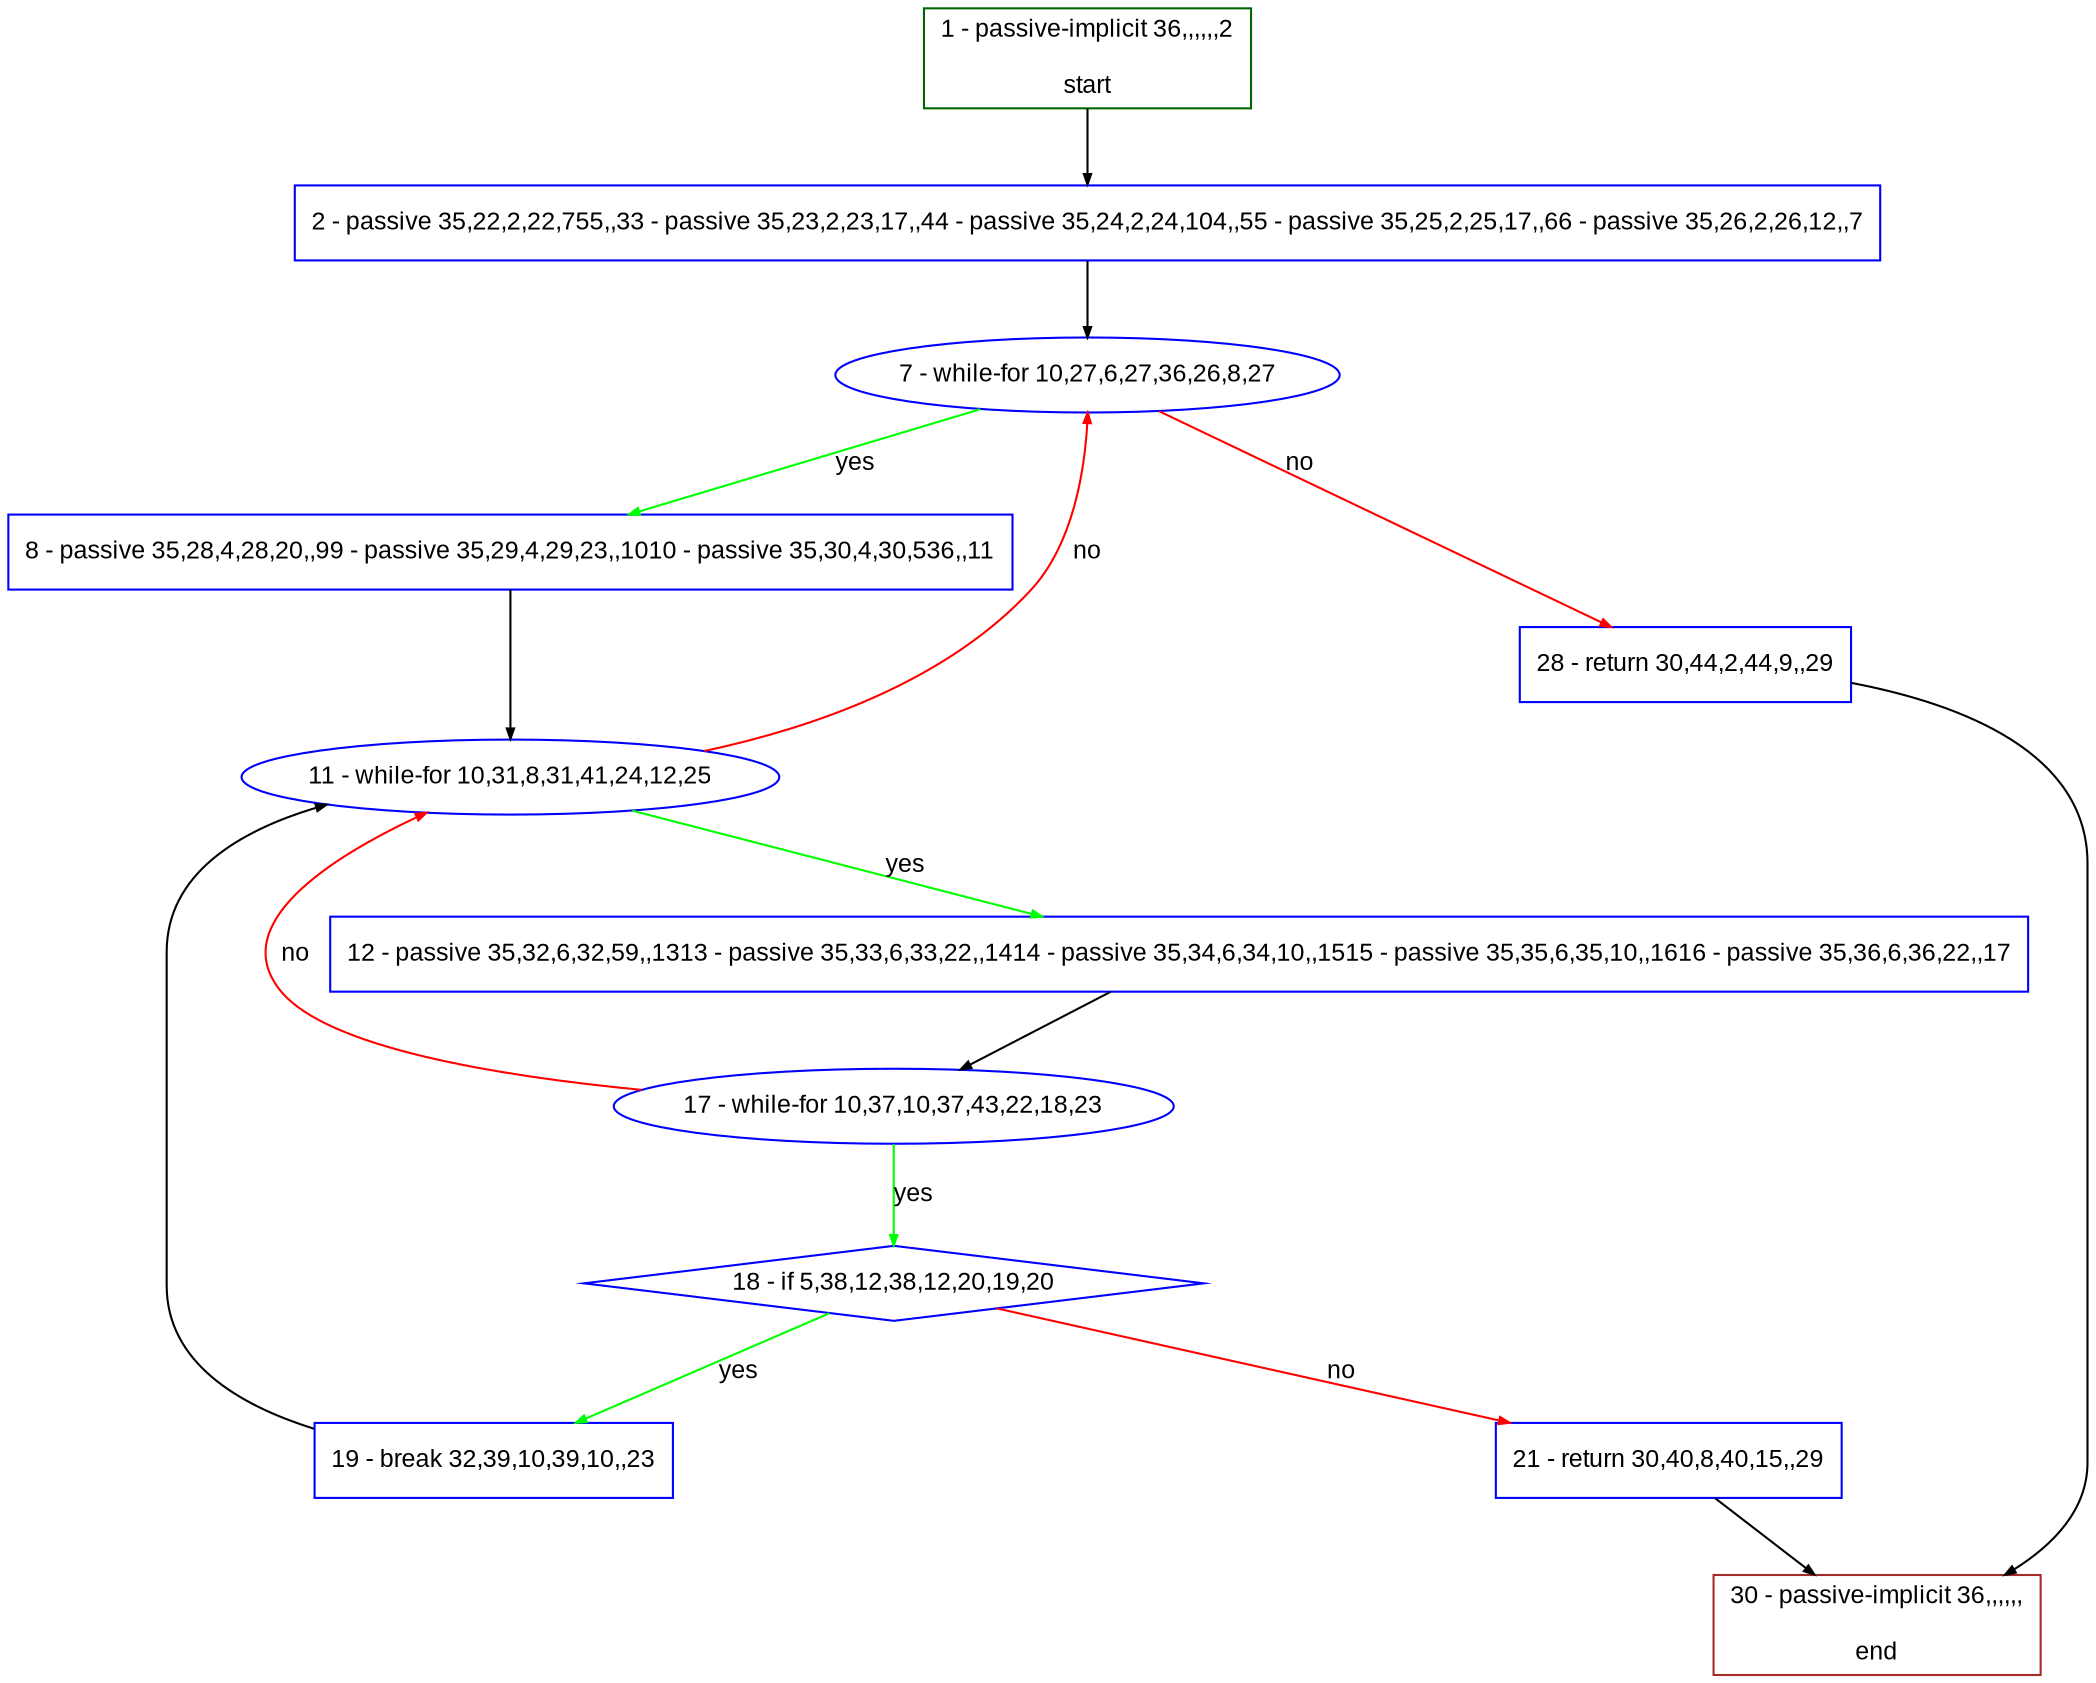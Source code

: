 digraph "" {
  graph [pack="true", label="", fontsize="12", packmode="clust", fontname="Arial", fillcolor="#FFFFCC", bgcolor="white", style="rounded,filled", compound="true"];
  node [node_initialized="no", label="", color="grey", fontsize="12", fillcolor="white", fontname="Arial", style="filled", shape="rectangle", compound="true", fixedsize="false"];
  edge [fontcolor="black", arrowhead="normal", arrowtail="none", arrowsize="0.5", ltail="", label="", color="black", fontsize="12", lhead="", fontname="Arial", dir="forward", compound="true"];
  __N1 [label="2 - passive 35,22,2,22,755,,33 - passive 35,23,2,23,17,,44 - passive 35,24,2,24,104,,55 - passive 35,25,2,25,17,,66 - passive 35,26,2,26,12,,7", color="#0000ff", fillcolor="#ffffff", style="filled", shape="box"];
  __N2 [label="1 - passive-implicit 36,,,,,,2\n\nstart", color="#006400", fillcolor="#ffffff", style="filled", shape="box"];
  __N3 [label="7 - while-for 10,27,6,27,36,26,8,27", color="#0000ff", fillcolor="#ffffff", style="filled", shape="oval"];
  __N4 [label="8 - passive 35,28,4,28,20,,99 - passive 35,29,4,29,23,,1010 - passive 35,30,4,30,536,,11", color="#0000ff", fillcolor="#ffffff", style="filled", shape="box"];
  __N5 [label="28 - return 30,44,2,44,9,,29", color="#0000ff", fillcolor="#ffffff", style="filled", shape="box"];
  __N6 [label="11 - while-for 10,31,8,31,41,24,12,25", color="#0000ff", fillcolor="#ffffff", style="filled", shape="oval"];
  __N7 [label="12 - passive 35,32,6,32,59,,1313 - passive 35,33,6,33,22,,1414 - passive 35,34,6,34,10,,1515 - passive 35,35,6,35,10,,1616 - passive 35,36,6,36,22,,17", color="#0000ff", fillcolor="#ffffff", style="filled", shape="box"];
  __N8 [label="17 - while-for 10,37,10,37,43,22,18,23", color="#0000ff", fillcolor="#ffffff", style="filled", shape="oval"];
  __N9 [label="18 - if 5,38,12,38,12,20,19,20", color="#0000ff", fillcolor="#ffffff", style="filled", shape="diamond"];
  __N10 [label="19 - break 32,39,10,39,10,,23", color="#0000ff", fillcolor="#ffffff", style="filled", shape="box"];
  __N11 [label="21 - return 30,40,8,40,15,,29", color="#0000ff", fillcolor="#ffffff", style="filled", shape="box"];
  __N12 [label="30 - passive-implicit 36,,,,,,\n\nend", color="#a52a2a", fillcolor="#ffffff", style="filled", shape="box"];
  __N2 -> __N1 [arrowhead="normal", arrowtail="none", color="#000000", label="", dir="forward"];
  __N1 -> __N3 [arrowhead="normal", arrowtail="none", color="#000000", label="", dir="forward"];
  __N3 -> __N4 [arrowhead="normal", arrowtail="none", color="#00ff00", label="yes", dir="forward"];
  __N3 -> __N5 [arrowhead="normal", arrowtail="none", color="#ff0000", label="no", dir="forward"];
  __N4 -> __N6 [arrowhead="normal", arrowtail="none", color="#000000", label="", dir="forward"];
  __N6 -> __N3 [arrowhead="normal", arrowtail="none", color="#ff0000", label="no", dir="forward"];
  __N6 -> __N7 [arrowhead="normal", arrowtail="none", color="#00ff00", label="yes", dir="forward"];
  __N7 -> __N8 [arrowhead="normal", arrowtail="none", color="#000000", label="", dir="forward"];
  __N8 -> __N6 [arrowhead="normal", arrowtail="none", color="#ff0000", label="no", dir="forward"];
  __N8 -> __N9 [arrowhead="normal", arrowtail="none", color="#00ff00", label="yes", dir="forward"];
  __N9 -> __N10 [arrowhead="normal", arrowtail="none", color="#00ff00", label="yes", dir="forward"];
  __N9 -> __N11 [arrowhead="normal", arrowtail="none", color="#ff0000", label="no", dir="forward"];
  __N10 -> __N6 [arrowhead="normal", arrowtail="none", color="#000000", label="", dir="forward"];
  __N11 -> __N12 [arrowhead="normal", arrowtail="none", color="#000000", label="", dir="forward"];
  __N5 -> __N12 [arrowhead="normal", arrowtail="none", color="#000000", label="", dir="forward"];
}
